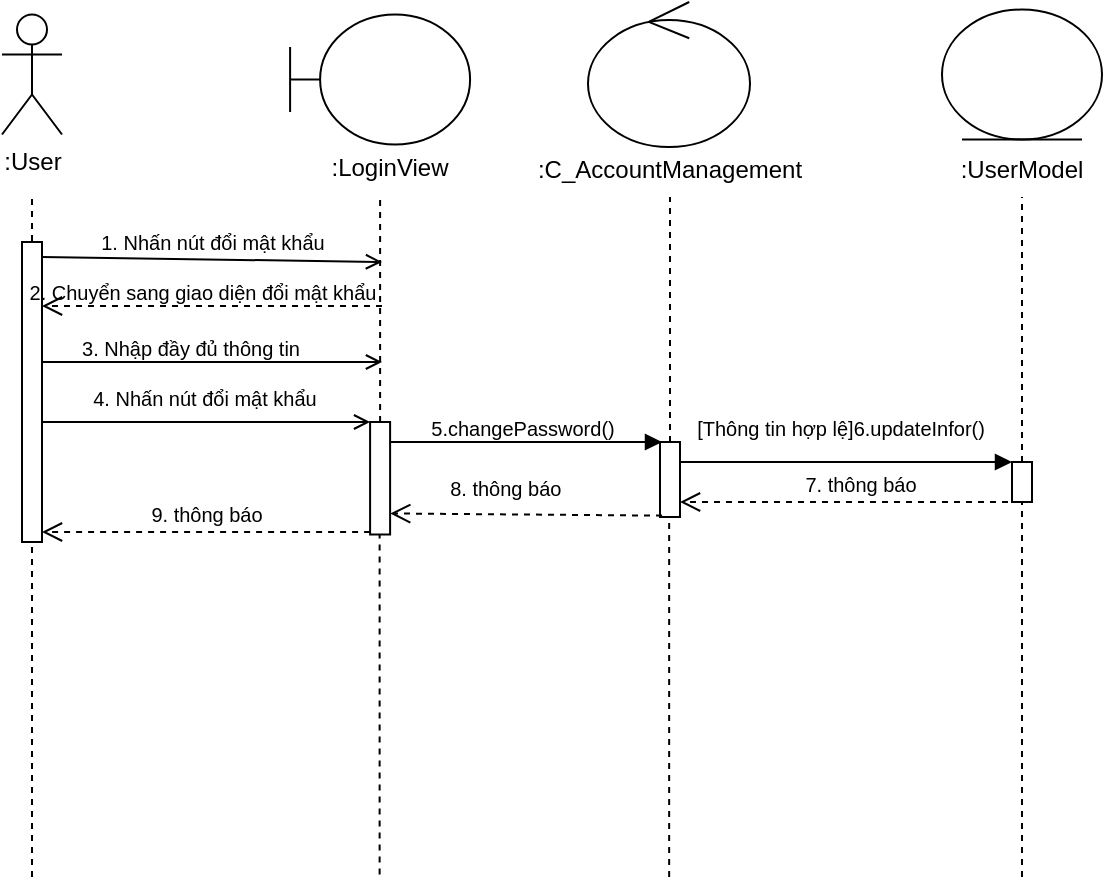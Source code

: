 <mxfile version="27.1.0">
  <diagram name="Trang-1" id="yttvyBKOheeJffDyI6Ds">
    <mxGraphModel dx="1213" dy="625" grid="1" gridSize="10" guides="1" tooltips="1" connect="1" arrows="1" fold="1" page="1" pageScale="1" pageWidth="827" pageHeight="1169" math="0" shadow="0">
      <root>
        <mxCell id="0" />
        <mxCell id="1" parent="0" />
        <mxCell id="7NIyb6q8OyhzYnS1mHkU-1" value=":User" style="shape=umlActor;verticalLabelPosition=bottom;verticalAlign=top;html=1;outlineConnect=0;" parent="1" vertex="1">
          <mxGeometry x="400" y="206.25" width="30" height="60" as="geometry" />
        </mxCell>
        <mxCell id="7NIyb6q8OyhzYnS1mHkU-2" value="" style="endArrow=none;dashed=1;html=1;rounded=0;" parent="1" edge="1">
          <mxGeometry width="50" height="50" relative="1" as="geometry">
            <mxPoint x="415" y="637.5" as="sourcePoint" />
            <mxPoint x="415" y="297.5" as="targetPoint" />
          </mxGeometry>
        </mxCell>
        <mxCell id="7NIyb6q8OyhzYnS1mHkU-3" value="" style="shape=umlBoundary;whiteSpace=wrap;html=1;" parent="1" vertex="1">
          <mxGeometry x="544.05" y="206.25" width="90" height="65" as="geometry" />
        </mxCell>
        <mxCell id="7NIyb6q8OyhzYnS1mHkU-4" value="" style="ellipse;shape=umlControl;whiteSpace=wrap;html=1;" parent="1" vertex="1">
          <mxGeometry x="693" y="200" width="81" height="72.5" as="geometry" />
        </mxCell>
        <mxCell id="7NIyb6q8OyhzYnS1mHkU-5" value="" style="ellipse;shape=umlEntity;whiteSpace=wrap;html=1;" parent="1" vertex="1">
          <mxGeometry x="870" y="203.75" width="80" height="65" as="geometry" />
        </mxCell>
        <mxCell id="7NIyb6q8OyhzYnS1mHkU-6" value="" style="endArrow=none;dashed=1;html=1;rounded=0;" parent="1" source="7NIyb6q8OyhzYnS1mHkU-14" edge="1">
          <mxGeometry width="50" height="50" relative="1" as="geometry">
            <mxPoint x="588.81" y="636.25" as="sourcePoint" />
            <mxPoint x="589.05" y="296.25" as="targetPoint" />
          </mxGeometry>
        </mxCell>
        <mxCell id="7NIyb6q8OyhzYnS1mHkU-7" value="" style="endArrow=none;dashed=1;html=1;rounded=0;" parent="1" source="7NIyb6q8OyhzYnS1mHkU-16" edge="1">
          <mxGeometry width="50" height="50" relative="1" as="geometry">
            <mxPoint x="733.58" y="637.5" as="sourcePoint" />
            <mxPoint x="734" y="297.5" as="targetPoint" />
          </mxGeometry>
        </mxCell>
        <mxCell id="7NIyb6q8OyhzYnS1mHkU-8" value="" style="endArrow=none;dashed=1;html=1;rounded=0;" parent="1" source="7NIyb6q8OyhzYnS1mHkU-21" edge="1">
          <mxGeometry width="50" height="50" relative="1" as="geometry">
            <mxPoint x="910" y="637.5" as="sourcePoint" />
            <mxPoint x="910" y="297.5" as="targetPoint" />
          </mxGeometry>
        </mxCell>
        <mxCell id="7NIyb6q8OyhzYnS1mHkU-9" value="&lt;font style=&quot;font-size: 10px;&quot;&gt;1. Nhấn nút đổi mật khẩu&lt;/font&gt;" style="html=1;verticalAlign=bottom;startArrow=none;startFill=0;endArrow=open;curved=0;rounded=0;endFill=0;" parent="1" edge="1">
          <mxGeometry width="60" relative="1" as="geometry">
            <mxPoint x="420" y="327.5" as="sourcePoint" />
            <mxPoint x="590" y="330" as="targetPoint" />
          </mxGeometry>
        </mxCell>
        <mxCell id="7NIyb6q8OyhzYnS1mHkU-10" value="" style="html=1;points=[[0,0,0,0,5],[0,1,0,0,-5],[1,0,0,0,5],[1,1,0,0,-5]];perimeter=orthogonalPerimeter;outlineConnect=0;targetShapes=umlLifeline;portConstraint=eastwest;newEdgeStyle={&quot;curved&quot;:0,&quot;rounded&quot;:0};" parent="1" vertex="1">
          <mxGeometry x="410" y="320" width="10" height="150" as="geometry" />
        </mxCell>
        <mxCell id="7NIyb6q8OyhzYnS1mHkU-11" value="" style="html=1;verticalAlign=bottom;startArrow=none;startFill=0;endArrow=block;curved=0;rounded=0;endFill=1;" parent="1" source="7NIyb6q8OyhzYnS1mHkU-14" edge="1">
          <mxGeometry width="60" relative="1" as="geometry">
            <mxPoint x="580" y="412.16" as="sourcePoint" />
            <mxPoint x="730" y="420" as="targetPoint" />
          </mxGeometry>
        </mxCell>
        <mxCell id="7NIyb6q8OyhzYnS1mHkU-12" value="&lt;span style=&quot;font-size: 10px;&quot;&gt;5.changePassword()&lt;/span&gt;" style="text;html=1;align=center;verticalAlign=middle;resizable=0;points=[];autosize=1;strokeColor=none;fillColor=none;" parent="1" vertex="1">
          <mxGeometry x="600" y="397.5" width="120" height="30" as="geometry" />
        </mxCell>
        <mxCell id="7NIyb6q8OyhzYnS1mHkU-13" value="" style="endArrow=none;dashed=1;html=1;rounded=0;" parent="1" target="7NIyb6q8OyhzYnS1mHkU-14" edge="1">
          <mxGeometry width="50" height="50" relative="1" as="geometry">
            <mxPoint x="588.81" y="636.25" as="sourcePoint" />
            <mxPoint x="588.81" y="286.25" as="targetPoint" />
          </mxGeometry>
        </mxCell>
        <mxCell id="7NIyb6q8OyhzYnS1mHkU-14" value="" style="html=1;points=[[0,0,0,0,5],[0,1,0,0,-5],[1,0,0,0,5],[1,1,0,0,-5]];perimeter=orthogonalPerimeter;outlineConnect=0;targetShapes=umlLifeline;portConstraint=eastwest;newEdgeStyle={&quot;curved&quot;:0,&quot;rounded&quot;:0};" parent="1" vertex="1">
          <mxGeometry x="584.05" y="410" width="10" height="56.25" as="geometry" />
        </mxCell>
        <mxCell id="7NIyb6q8OyhzYnS1mHkU-15" value="" style="endArrow=none;dashed=1;html=1;rounded=0;" parent="1" target="7NIyb6q8OyhzYnS1mHkU-16" edge="1">
          <mxGeometry width="50" height="50" relative="1" as="geometry">
            <mxPoint x="733.58" y="637.5" as="sourcePoint" />
            <mxPoint x="733.58" y="287.5" as="targetPoint" />
          </mxGeometry>
        </mxCell>
        <mxCell id="7NIyb6q8OyhzYnS1mHkU-16" value="" style="html=1;points=[[0,0,0,0,5],[0,1,0,0,-5],[1,0,0,0,5],[1,1,0,0,-5]];perimeter=orthogonalPerimeter;outlineConnect=0;targetShapes=umlLifeline;portConstraint=eastwest;newEdgeStyle={&quot;curved&quot;:0,&quot;rounded&quot;:0};" parent="1" vertex="1">
          <mxGeometry x="729" y="420" width="10" height="37.5" as="geometry" />
        </mxCell>
        <mxCell id="7NIyb6q8OyhzYnS1mHkU-17" value="" style="html=1;verticalAlign=bottom;startArrow=none;startFill=0;endArrow=block;curved=0;rounded=0;endFill=1;" parent="1" target="7NIyb6q8OyhzYnS1mHkU-21" edge="1">
          <mxGeometry width="60" relative="1" as="geometry">
            <mxPoint x="739" y="430" as="sourcePoint" />
            <mxPoint x="910" y="430" as="targetPoint" />
          </mxGeometry>
        </mxCell>
        <mxCell id="7NIyb6q8OyhzYnS1mHkU-18" value="&lt;span style=&quot;font-size: 10px;&quot;&gt;[Thông tin hợp lệ]6.updateInfor()&lt;/span&gt;" style="text;html=1;align=center;verticalAlign=middle;resizable=0;points=[];autosize=1;strokeColor=none;fillColor=none;" parent="1" vertex="1">
          <mxGeometry x="734" y="397.5" width="170" height="30" as="geometry" />
        </mxCell>
        <mxCell id="7NIyb6q8OyhzYnS1mHkU-19" value="&lt;font style=&quot;font-size: 10px;&quot;&gt;7. thông báo&lt;/font&gt;" style="html=1;verticalAlign=bottom;endArrow=open;dashed=1;endSize=8;curved=0;rounded=0;" parent="1" edge="1">
          <mxGeometry x="-0.059" relative="1" as="geometry">
            <mxPoint x="909" y="450" as="sourcePoint" />
            <mxPoint x="739" y="450" as="targetPoint" />
            <mxPoint as="offset" />
          </mxGeometry>
        </mxCell>
        <mxCell id="7NIyb6q8OyhzYnS1mHkU-20" value="" style="endArrow=none;dashed=1;html=1;rounded=0;" parent="1" target="7NIyb6q8OyhzYnS1mHkU-21" edge="1">
          <mxGeometry width="50" height="50" relative="1" as="geometry">
            <mxPoint x="910" y="637.5" as="sourcePoint" />
            <mxPoint x="910" y="287.5" as="targetPoint" />
          </mxGeometry>
        </mxCell>
        <mxCell id="7NIyb6q8OyhzYnS1mHkU-21" value="" style="html=1;points=[[0,0,0,0,5],[0,1,0,0,-5],[1,0,0,0,5],[1,1,0,0,-5]];perimeter=orthogonalPerimeter;outlineConnect=0;targetShapes=umlLifeline;portConstraint=eastwest;newEdgeStyle={&quot;curved&quot;:0,&quot;rounded&quot;:0};" parent="1" vertex="1">
          <mxGeometry x="905" y="430" width="10" height="20" as="geometry" />
        </mxCell>
        <mxCell id="7NIyb6q8OyhzYnS1mHkU-22" value="" style="html=1;verticalAlign=bottom;endArrow=open;dashed=1;endSize=8;curved=0;rounded=0;entryX=1.006;entryY=0.813;entryDx=0;entryDy=0;entryPerimeter=0;" parent="1" target="7NIyb6q8OyhzYnS1mHkU-14" edge="1">
          <mxGeometry x="0.6" y="43" relative="1" as="geometry">
            <mxPoint x="730" y="456.81" as="sourcePoint" />
            <mxPoint x="600" y="456.81" as="targetPoint" />
            <mxPoint as="offset" />
          </mxGeometry>
        </mxCell>
        <mxCell id="7NIyb6q8OyhzYnS1mHkU-23" value="&lt;span style=&quot;font-size: 10px;&quot;&gt;9. thông báo&lt;/span&gt;" style="html=1;verticalAlign=bottom;endArrow=open;dashed=1;endSize=8;curved=0;rounded=0;entryX=1;entryY=1;entryDx=0;entryDy=-5;entryPerimeter=0;" parent="1" source="7NIyb6q8OyhzYnS1mHkU-14" target="7NIyb6q8OyhzYnS1mHkU-10" edge="1">
          <mxGeometry relative="1" as="geometry">
            <mxPoint x="570" y="467.5" as="sourcePoint" />
            <mxPoint x="420" y="467.5" as="targetPoint" />
          </mxGeometry>
        </mxCell>
        <mxCell id="7NIyb6q8OyhzYnS1mHkU-24" value=":LoginView" style="text;html=1;align=center;verticalAlign=middle;whiteSpace=wrap;rounded=0;" parent="1" vertex="1">
          <mxGeometry x="564.05" y="267.5" width="60" height="30" as="geometry" />
        </mxCell>
        <mxCell id="7NIyb6q8OyhzYnS1mHkU-25" value=":C_AccountManagement" style="text;html=1;align=center;verticalAlign=middle;whiteSpace=wrap;rounded=0;" parent="1" vertex="1">
          <mxGeometry x="704" y="268.75" width="60" height="30" as="geometry" />
        </mxCell>
        <mxCell id="7NIyb6q8OyhzYnS1mHkU-26" value=":UserModel" style="text;html=1;align=center;verticalAlign=middle;whiteSpace=wrap;rounded=0;" parent="1" vertex="1">
          <mxGeometry x="880" y="268.75" width="60" height="30" as="geometry" />
        </mxCell>
        <mxCell id="7NIyb6q8OyhzYnS1mHkU-27" value="" style="html=1;verticalAlign=bottom;endArrow=open;dashed=1;endSize=8;curved=0;rounded=0;" parent="1" edge="1">
          <mxGeometry relative="1" as="geometry">
            <mxPoint x="590" y="352" as="sourcePoint" />
            <mxPoint x="420" y="352" as="targetPoint" />
          </mxGeometry>
        </mxCell>
        <mxCell id="7NIyb6q8OyhzYnS1mHkU-28" value="&lt;font style=&quot;font-size: 10px;&quot;&gt;2. Chuyển sang giao diện đổi mật khẩu&lt;/font&gt;" style="text;html=1;align=center;verticalAlign=middle;resizable=0;points=[];autosize=1;strokeColor=none;fillColor=none;" parent="1" vertex="1">
          <mxGeometry x="400" y="330" width="200" height="30" as="geometry" />
        </mxCell>
        <mxCell id="7NIyb6q8OyhzYnS1mHkU-29" value="" style="html=1;verticalAlign=bottom;startArrow=none;startFill=0;endArrow=open;curved=0;rounded=0;endFill=0;" parent="1" edge="1">
          <mxGeometry width="60" relative="1" as="geometry">
            <mxPoint x="420" y="380" as="sourcePoint" />
            <mxPoint x="590" y="380" as="targetPoint" />
            <Array as="points">
              <mxPoint x="492.5" y="380" />
            </Array>
          </mxGeometry>
        </mxCell>
        <mxCell id="7NIyb6q8OyhzYnS1mHkU-30" value="&lt;font style=&quot;font-size: 10px;&quot;&gt;3. Nhập đầy đủ thông tin&lt;/font&gt;" style="text;html=1;align=center;verticalAlign=middle;resizable=0;points=[];autosize=1;strokeColor=none;fillColor=none;" parent="1" vertex="1">
          <mxGeometry x="429.05" y="357.5" width="130" height="30" as="geometry" />
        </mxCell>
        <mxCell id="7NIyb6q8OyhzYnS1mHkU-31" value="" style="html=1;verticalAlign=bottom;startArrow=none;startFill=0;endArrow=open;curved=0;rounded=0;endFill=0;" parent="1" edge="1">
          <mxGeometry width="60" relative="1" as="geometry">
            <mxPoint x="420" y="410" as="sourcePoint" />
            <mxPoint x="584.05" y="410" as="targetPoint" />
          </mxGeometry>
        </mxCell>
        <mxCell id="7NIyb6q8OyhzYnS1mHkU-32" value="&lt;font style=&quot;font-size: 10px;&quot;&gt;4. Nhấn nút đổi mật khẩu&lt;/font&gt;" style="edgeLabel;html=1;align=center;verticalAlign=middle;resizable=0;points=[];" parent="7NIyb6q8OyhzYnS1mHkU-31" vertex="1" connectable="0">
          <mxGeometry x="-0.436" y="3" relative="1" as="geometry">
            <mxPoint x="34" y="-9" as="offset" />
          </mxGeometry>
        </mxCell>
        <mxCell id="7NIyb6q8OyhzYnS1mHkU-33" value="&lt;font style=&quot;font-size: 10px;&quot;&gt;&amp;nbsp;8. thông báo&lt;/font&gt;" style="text;html=1;align=center;verticalAlign=middle;resizable=0;points=[];autosize=1;strokeColor=none;fillColor=none;" parent="1" vertex="1">
          <mxGeometry x="610" y="427.5" width="80" height="30" as="geometry" />
        </mxCell>
      </root>
    </mxGraphModel>
  </diagram>
</mxfile>
